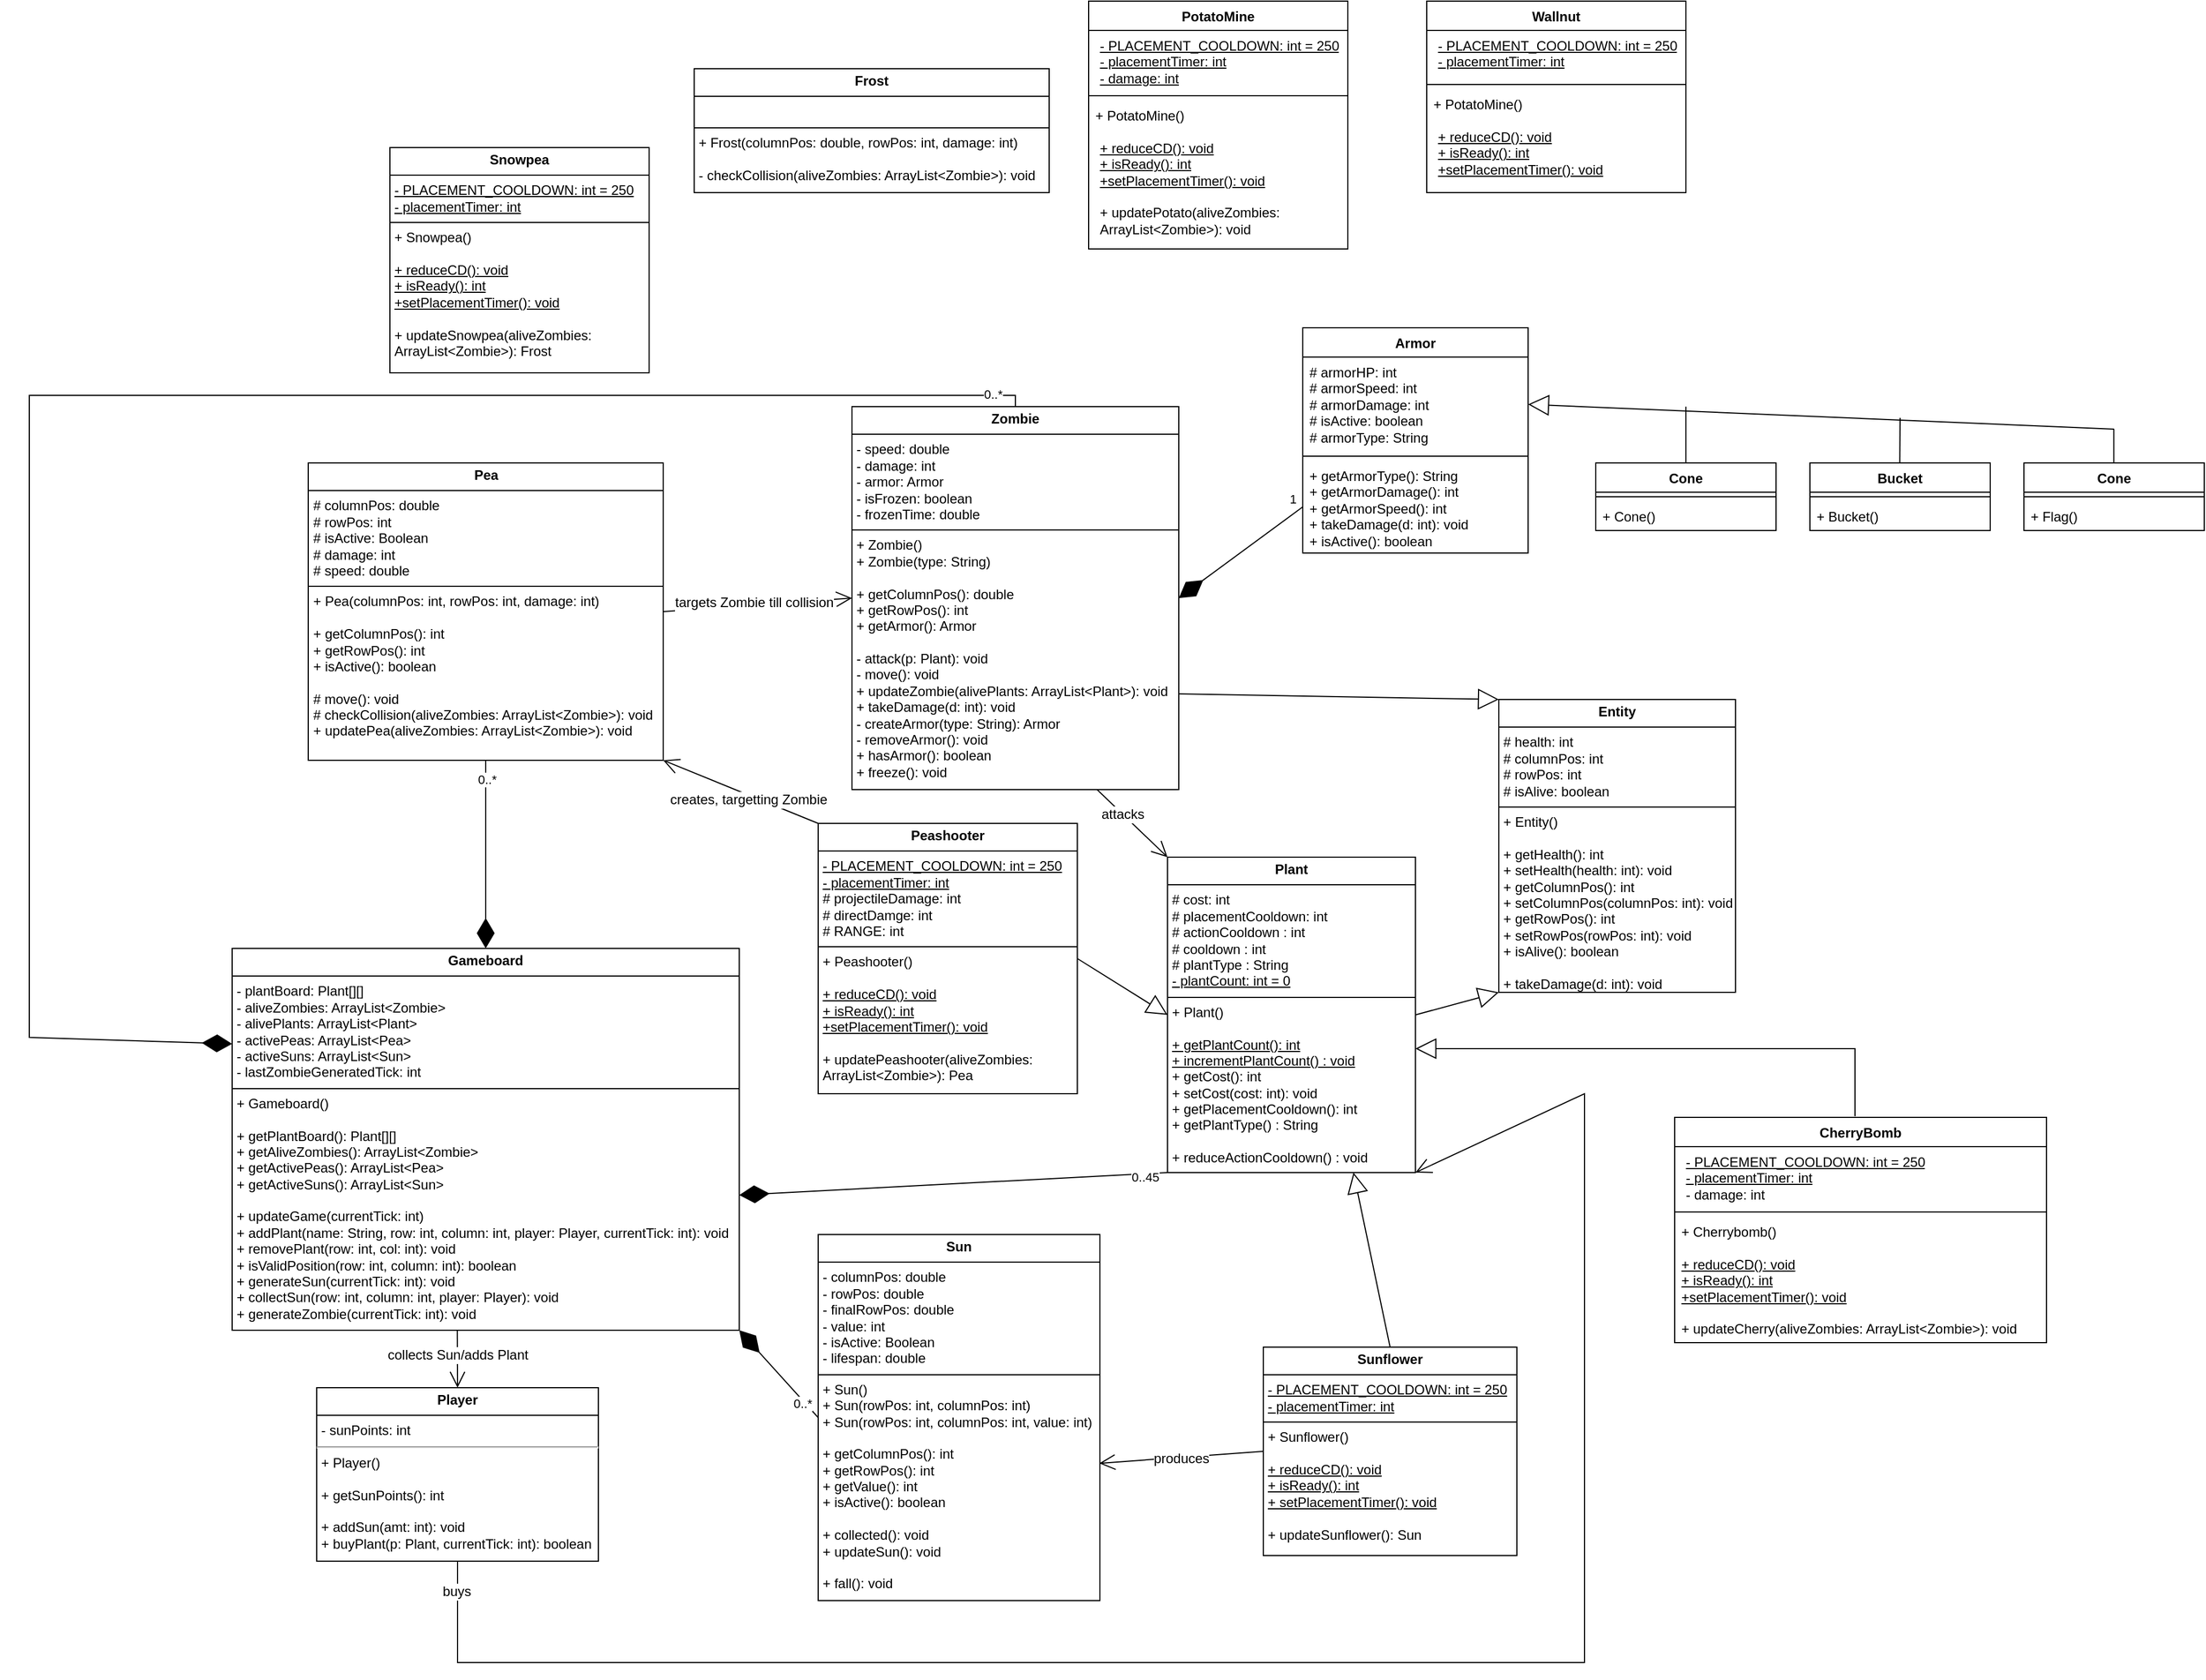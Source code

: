 <mxfile version="28.0.7">
  <diagram name="Page-1" id="GPC6U0_i0DCwLjvrMTU9">
    <mxGraphModel dx="570" dy="1483" grid="1" gridSize="10" guides="1" tooltips="1" connect="1" arrows="1" fold="1" page="1" pageScale="1" pageWidth="827" pageHeight="1169" math="0" shadow="0">
      <root>
        <mxCell id="0" />
        <mxCell id="1" parent="0" />
        <mxCell id="ltTBk6ZlmcBpMzxAJ-U_-1" value="&lt;p style=&quot;margin:0px;margin-top:4px;text-align:center;&quot;&gt;&lt;b&gt;Zombie&lt;/b&gt;&lt;/p&gt;&lt;hr size=&quot;1&quot; style=&quot;border-style:solid;&quot;&gt;&lt;p style=&quot;margin:0px;margin-left:4px;&quot;&gt;- speed: double&lt;span style=&quot;white-space: pre;&quot;&gt;&#x9;&lt;/span&gt;&lt;/p&gt;&lt;p style=&quot;margin:0px;margin-left:4px;&quot;&gt;- damage: int&lt;/p&gt;&lt;p style=&quot;margin:0px;margin-left:4px;&quot;&gt;- armor: Armor&lt;/p&gt;&lt;p style=&quot;margin:0px;margin-left:4px;&quot;&gt;- isFrozen: boolean&lt;/p&gt;&lt;p style=&quot;margin:0px;margin-left:4px;&quot;&gt;- frozenTime: double&lt;/p&gt;&lt;hr size=&quot;1&quot; style=&quot;border-style:solid;&quot;&gt;&lt;p style=&quot;margin:0px;margin-left:4px;&quot;&gt;+ Zombie()&lt;/p&gt;&lt;p style=&quot;margin:0px;margin-left:4px;&quot;&gt;+ Zombie(type: String)&lt;/p&gt;&lt;p style=&quot;margin: 0px 0px 0px 4px;&quot;&gt;&lt;br&gt;&lt;/p&gt;&lt;p style=&quot;margin: 0px 0px 0px 4px;&quot;&gt;+ getColumnPos(): double&lt;/p&gt;&lt;p style=&quot;margin: 0px 0px 0px 4px;&quot;&gt;+ getRowPos(): int&lt;/p&gt;&lt;p style=&quot;margin: 0px 0px 0px 4px;&quot;&gt;+ getArmor(): Armor&lt;/p&gt;&lt;p style=&quot;margin: 0px 0px 0px 4px;&quot;&gt;&lt;span style=&quot;background-color: transparent; color: light-dark(rgb(0, 0, 0), rgb(255, 255, 255));&quot;&gt;&lt;br&gt;&lt;/span&gt;&lt;/p&gt;&lt;p style=&quot;margin: 0px 0px 0px 4px;&quot;&gt;&lt;span style=&quot;background-color: transparent; color: light-dark(rgb(0, 0, 0), rgb(255, 255, 255));&quot;&gt;-&lt;/span&gt;&lt;span style=&quot;background-color: transparent; color: light-dark(rgb(0, 0, 0), rgb(255, 255, 255));&quot;&gt;&amp;nbsp;attack(p: Plant): void&lt;/span&gt;&lt;/p&gt;&lt;p style=&quot;margin: 0px 0px 0px 4px;&quot;&gt;- move(): void&lt;/p&gt;&lt;p style=&quot;margin: 0px 0px 0px 4px;&quot;&gt;+ updateZombie(alivePlants: ArrayList&amp;lt;Plant&amp;gt;): void&lt;/p&gt;&lt;p style=&quot;margin: 0px 0px 0px 4px;&quot;&gt;+ takeDamage(d: int): void&lt;/p&gt;&lt;p style=&quot;margin: 0px 0px 0px 4px;&quot;&gt;- createArmor(type: String): Armor&lt;/p&gt;&lt;p style=&quot;margin: 0px 0px 0px 4px;&quot;&gt;- removeArmor(): void&lt;/p&gt;&lt;p style=&quot;margin: 0px 0px 0px 4px;&quot;&gt;+ hasArmor(): boolean&lt;/p&gt;&lt;p style=&quot;margin: 0px 0px 0px 4px;&quot;&gt;+ freeze(): void&amp;nbsp;&lt;/p&gt;" style="verticalAlign=top;align=left;overflow=fill;html=1;whiteSpace=wrap;" parent="1" vertex="1">
          <mxGeometry x="870" y="-570" width="290" height="340" as="geometry" />
        </mxCell>
        <mxCell id="ltTBk6ZlmcBpMzxAJ-U_-2" value="&lt;p style=&quot;margin:0px;margin-top:4px;text-align:center;&quot;&gt;&lt;b&gt;Plant&lt;/b&gt;&lt;/p&gt;&lt;hr size=&quot;1&quot; style=&quot;border-style:solid;&quot;&gt;&lt;p style=&quot;margin:0px;margin-left:4px;&quot;&gt;# cost: int&lt;/p&gt;&lt;p style=&quot;margin:0px;margin-left:4px;&quot;&gt;# placementCooldown: int&lt;/p&gt;&lt;p style=&quot;margin:0px;margin-left:4px;&quot;&gt;# actionCooldown : int&lt;/p&gt;&lt;p style=&quot;margin:0px;margin-left:4px;&quot;&gt;# cooldown : int&lt;/p&gt;&lt;p style=&quot;margin:0px;margin-left:4px;&quot;&gt;# plantType : String&lt;/p&gt;&lt;p style=&quot;margin:0px;margin-left:4px;&quot;&gt;&lt;u&gt;- plantCount: int = 0&lt;/u&gt;&lt;/p&gt;&lt;hr size=&quot;1&quot; style=&quot;border-style:solid;&quot;&gt;&lt;p style=&quot;margin:0px;margin-left:4px;&quot;&gt;+ Plant()&lt;/p&gt;&lt;p style=&quot;margin:0px;margin-left:4px;&quot;&gt;&lt;br&gt;&lt;/p&gt;&lt;p style=&quot;margin:0px;margin-left:4px;&quot;&gt;&lt;u&gt;+ getPlantCount(): int&lt;/u&gt;&lt;/p&gt;&lt;p style=&quot;margin:0px;margin-left:4px;&quot;&gt;&lt;u&gt;+ incrementPlantCount() : void&lt;/u&gt;&lt;/p&gt;&lt;p style=&quot;margin:0px;margin-left:4px;&quot;&gt;+ getCost(): int&lt;/p&gt;&lt;p style=&quot;margin:0px;margin-left:4px;&quot;&gt;+ setCost(cost: int): void&lt;/p&gt;&lt;p style=&quot;margin: 0px 0px 0px 4px;&quot;&gt;+ getPlacementCooldown(): int&lt;/p&gt;&lt;p style=&quot;margin: 0px 0px 0px 4px;&quot;&gt;+ getPlantType() : String&lt;/p&gt;&lt;p style=&quot;margin: 0px 0px 0px 4px;&quot;&gt;&lt;span style=&quot;background-color: transparent; color: light-dark(rgb(0, 0, 0), rgb(255, 255, 255));&quot;&gt;&lt;br&gt;&lt;/span&gt;&lt;/p&gt;&lt;p style=&quot;margin: 0px 0px 0px 4px;&quot;&gt;&lt;span style=&quot;background-color: transparent; color: light-dark(rgb(0, 0, 0), rgb(255, 255, 255));&quot;&gt;+ reduceActionCooldown() : void&lt;/span&gt;&lt;/p&gt;&lt;p style=&quot;margin: 0px 0px 0px 4px;&quot;&gt;&lt;span style=&quot;background-color: transparent; color: light-dark(rgb(0, 0, 0), rgb(255, 255, 255));&quot;&gt;&lt;br&gt;&lt;/span&gt;&lt;/p&gt;&lt;p style=&quot;margin: 0px 0px 0px 4px;&quot;&gt;&lt;span style=&quot;background-color: transparent; color: light-dark(rgb(0, 0, 0), rgb(255, 255, 255));&quot;&gt;&lt;br&gt;&lt;/span&gt;&lt;/p&gt;&lt;p style=&quot;margin: 0px 0px 0px 4px;&quot;&gt;&lt;span style=&quot;background-color: transparent; color: light-dark(rgb(0, 0, 0), rgb(255, 255, 255));&quot;&gt;&lt;br&gt;&lt;/span&gt;&lt;/p&gt;" style="verticalAlign=top;align=left;overflow=fill;html=1;whiteSpace=wrap;" parent="1" vertex="1">
          <mxGeometry x="1150" y="-170" width="220" height="280" as="geometry" />
        </mxCell>
        <mxCell id="ltTBk6ZlmcBpMzxAJ-U_-3" value="&lt;p style=&quot;margin:0px;margin-top:4px;text-align:center;&quot;&gt;&lt;b&gt;Sunflower&lt;/b&gt;&lt;/p&gt;&lt;hr size=&quot;1&quot; style=&quot;border-style:solid;&quot;&gt;&lt;p style=&quot;margin:0px;margin-left:4px;&quot;&gt;&lt;u style=&quot;background-color: transparent; color: light-dark(rgb(0, 0, 0), rgb(255, 255, 255));&quot;&gt;- PLACEMENT_COOLDOWN: int = 250&lt;/u&gt;&lt;/p&gt;&lt;p style=&quot;margin: 0px 0px 0px 4px;&quot;&gt;&lt;u&gt;- placementTimer: int&lt;/u&gt;&lt;/p&gt;&lt;hr size=&quot;1&quot; style=&quot;border-style:solid;&quot;&gt;&lt;p style=&quot;margin:0px;margin-left:4px;&quot;&gt;+ Sunflower()&lt;/p&gt;&lt;p style=&quot;margin:0px;margin-left:4px;&quot;&gt;&lt;u style=&quot;background-color: transparent; color: light-dark(rgb(0, 0, 0), rgb(255, 255, 255));&quot;&gt;&lt;br&gt;&lt;/u&gt;&lt;/p&gt;&lt;p style=&quot;margin:0px;margin-left:4px;&quot;&gt;&lt;u style=&quot;background-color: transparent; color: light-dark(rgb(0, 0, 0), rgb(255, 255, 255));&quot;&gt;+ reduceCD(): void&lt;/u&gt;&lt;/p&gt;&lt;p style=&quot;margin:0px;margin-left:4px;&quot;&gt;&lt;u style=&quot;background-color: transparent; color: light-dark(rgb(0, 0, 0), rgb(255, 255, 255));&quot;&gt;+ isReady(): int&lt;/u&gt;&lt;/p&gt;&lt;p style=&quot;margin:0px;margin-left:4px;&quot;&gt;&lt;u style=&quot;background-color: transparent; color: light-dark(rgb(0, 0, 0), rgb(255, 255, 255));&quot;&gt;+ setPlacementTimer(): void&lt;/u&gt;&lt;/p&gt;&lt;p style=&quot;margin:0px;margin-left:4px;&quot;&gt;&lt;br&gt;&lt;/p&gt;&lt;p style=&quot;margin:0px;margin-left:4px;&quot;&gt;+ updateSunflower(): Sun&lt;/p&gt;&lt;p style=&quot;margin:0px;margin-left:4px;&quot;&gt;&lt;br&gt;&lt;/p&gt;&lt;p style=&quot;margin:0px;margin-left:4px;&quot;&gt;&lt;br&gt;&lt;/p&gt;" style="verticalAlign=top;align=left;overflow=fill;html=1;whiteSpace=wrap;" parent="1" vertex="1">
          <mxGeometry x="1235" y="265" width="225" height="185" as="geometry" />
        </mxCell>
        <mxCell id="ltTBk6ZlmcBpMzxAJ-U_-4" value="&lt;p style=&quot;margin:0px;margin-top:4px;text-align:center;&quot;&gt;&lt;b&gt;Entity&lt;/b&gt;&lt;/p&gt;&lt;hr size=&quot;1&quot; style=&quot;border-style:solid;&quot;&gt;&lt;p style=&quot;margin:0px;margin-left:4px;&quot;&gt;# health: int&lt;/p&gt;&lt;p style=&quot;margin:0px;margin-left:4px;&quot;&gt;# columnPos: int&lt;/p&gt;&lt;p style=&quot;margin:0px;margin-left:4px;&quot;&gt;# rowPos: int&lt;/p&gt;&lt;p style=&quot;margin:0px;margin-left:4px;&quot;&gt;# isAlive: boolean&lt;/p&gt;&lt;hr size=&quot;1&quot; style=&quot;border-style:solid;&quot;&gt;&lt;p style=&quot;margin:0px;margin-left:4px;&quot;&gt;+ Entity()&lt;/p&gt;&lt;p style=&quot;margin:0px;margin-left:4px;&quot;&gt;&lt;br&gt;&lt;/p&gt;&lt;p style=&quot;margin: 0px 0px 0px 4px;&quot;&gt;+ getHealth(): int&lt;/p&gt;&lt;p style=&quot;margin: 0px 0px 0px 4px;&quot;&gt;+ setHealth(health: int): void&lt;/p&gt;&lt;p style=&quot;margin: 0px 0px 0px 4px;&quot;&gt;+ getColumnPos(): int&lt;/p&gt;&lt;p style=&quot;margin: 0px 0px 0px 4px;&quot;&gt;+ setColumnPos(columnPos: int): void&lt;/p&gt;&lt;p style=&quot;margin: 0px 0px 0px 4px;&quot;&gt;+ getRowPos(): int&lt;/p&gt;&lt;p style=&quot;margin: 0px 0px 0px 4px;&quot;&gt;+ setRowPos(rowPos: int): void&lt;/p&gt;&lt;p style=&quot;margin: 0px 0px 0px 4px;&quot;&gt;+ isAlive(): boolean&lt;/p&gt;&lt;p style=&quot;margin: 0px 0px 0px 4px;&quot;&gt;&lt;br&gt;&lt;/p&gt;&lt;p style=&quot;margin:0px;margin-left:4px;&quot;&gt;+ takeDamage(d: int): void&lt;/p&gt;&lt;p style=&quot;margin:0px;margin-left:4px;&quot;&gt;&lt;br&gt;&lt;/p&gt;&lt;p style=&quot;margin:0px;margin-left:4px;&quot;&gt;&lt;br&gt;&lt;/p&gt;" style="verticalAlign=top;align=left;overflow=fill;html=1;whiteSpace=wrap;" parent="1" vertex="1">
          <mxGeometry x="1444" y="-310" width="210" height="260" as="geometry" />
        </mxCell>
        <mxCell id="ltTBk6ZlmcBpMzxAJ-U_-5" value="&lt;p style=&quot;margin:0px;margin-top:4px;text-align:center;&quot;&gt;&lt;b&gt;Peashooter&lt;/b&gt;&lt;/p&gt;&lt;hr size=&quot;1&quot; style=&quot;border-style:solid;&quot;&gt;&lt;p style=&quot;margin: 0px 0px 0px 4px;&quot;&gt;&lt;u&gt;- PLACEMENT_COOLDOWN: int = 250&lt;/u&gt;&lt;/p&gt;&lt;p style=&quot;margin: 0px 0px 0px 4px;&quot;&gt;&lt;u&gt;- placementTimer: int&lt;/u&gt;&lt;/p&gt;&lt;p style=&quot;margin:0px;margin-left:4px;&quot;&gt;&lt;span style=&quot;background-color: transparent; color: light-dark(rgb(0, 0, 0), rgb(255, 255, 255));&quot;&gt;# projectileDamage: int&lt;/span&gt;&lt;/p&gt;&lt;p style=&quot;margin:0px;margin-left:4px;&quot;&gt;# directDamge: int&lt;/p&gt;&lt;p style=&quot;margin:0px;margin-left:4px;&quot;&gt;# RANGE: int&lt;/p&gt;&lt;hr size=&quot;1&quot; style=&quot;border-style:solid;&quot;&gt;&lt;p style=&quot;margin:0px;margin-left:4px;&quot;&gt;+ Peashooter()&lt;/p&gt;&lt;p style=&quot;margin:0px;margin-left:4px;&quot;&gt;&lt;br&gt;&lt;/p&gt;&lt;p style=&quot;margin: 0px 0px 0px 4px;&quot;&gt;&lt;u style=&quot;background-color: transparent; color: light-dark(rgb(0, 0, 0), rgb(255, 255, 255));&quot;&gt;+ reduceCD(): void&lt;/u&gt;&lt;/p&gt;&lt;p style=&quot;margin: 0px 0px 0px 4px;&quot;&gt;&lt;u style=&quot;background-color: transparent; color: light-dark(rgb(0, 0, 0), rgb(255, 255, 255));&quot;&gt;+ isReady(): int&lt;/u&gt;&lt;/p&gt;&lt;p style=&quot;margin: 0px 0px 0px 4px;&quot;&gt;&lt;u style=&quot;background-color: transparent; color: light-dark(rgb(0, 0, 0), rgb(255, 255, 255));&quot;&gt;+setPlacementTimer(): void&lt;/u&gt;&lt;/p&gt;&lt;p style=&quot;margin: 0px 0px 0px 4px;&quot;&gt;&lt;span style=&quot;background-color: transparent; color: light-dark(rgb(0, 0, 0), rgb(255, 255, 255));&quot;&gt;&lt;br&gt;&lt;/span&gt;&lt;/p&gt;&lt;p style=&quot;margin: 0px 0px 0px 4px;&quot;&gt;+ updatePeashooter(aliveZombies: ArrayList&amp;lt;Zombie&amp;gt;): Pea&lt;/p&gt;" style="verticalAlign=top;align=left;overflow=fill;html=1;whiteSpace=wrap;" parent="1" vertex="1">
          <mxGeometry x="840" y="-200" width="230" height="240" as="geometry" />
        </mxCell>
        <mxCell id="ltTBk6ZlmcBpMzxAJ-U_-6" value="&lt;p style=&quot;margin:0px;margin-top:4px;text-align:center;&quot;&gt;&lt;b&gt;Player&lt;/b&gt;&lt;/p&gt;&lt;hr size=&quot;1&quot; style=&quot;border-style:solid;&quot;&gt;&lt;p style=&quot;margin:0px;margin-left:4px;&quot;&gt;&lt;span style=&quot;background-color: transparent; color: light-dark(rgb(0, 0, 0), rgb(255, 255, 255));&quot;&gt;- sunPoints: int&lt;/span&gt;&lt;/p&gt;&lt;hr&gt;&lt;p style=&quot;margin:0px;margin-left:4px;&quot;&gt;+ Player()&lt;/p&gt;&lt;p style=&quot;margin:0px;margin-left:4px;&quot;&gt;&lt;br&gt;&lt;/p&gt;&lt;p style=&quot;margin:0px;margin-left:4px;&quot;&gt;+ getSunPoints(): int&lt;/p&gt;&lt;p style=&quot;margin:0px;margin-left:4px;&quot;&gt;&lt;br&gt;&lt;/p&gt;&lt;p style=&quot;margin:0px;margin-left:4px;&quot;&gt;+ addSun(amt: int): void&lt;/p&gt;&lt;p style=&quot;margin:0px;margin-left:4px;&quot;&gt;+ buyPlant(p: Plant, currentTick: int): boolean&lt;/p&gt;&lt;p style=&quot;margin:0px;margin-left:4px;&quot;&gt;&lt;br&gt;&lt;/p&gt;" style="verticalAlign=top;align=left;overflow=fill;html=1;whiteSpace=wrap;" parent="1" vertex="1">
          <mxGeometry x="395" y="301" width="250" height="154" as="geometry" />
        </mxCell>
        <mxCell id="ltTBk6ZlmcBpMzxAJ-U_-7" value="&lt;p style=&quot;margin:0px;margin-top:4px;text-align:center;&quot;&gt;&lt;b&gt;Gameboard&lt;/b&gt;&lt;/p&gt;&lt;hr size=&quot;1&quot; style=&quot;border-style:solid;&quot;&gt;&lt;p style=&quot;margin:0px;margin-left:4px;&quot;&gt;&lt;span style=&quot;background-color: transparent; color: light-dark(rgb(0, 0, 0), rgb(255, 255, 255));&quot;&gt;- plantBoard: Plant[][]&lt;/span&gt;&lt;/p&gt;&lt;p style=&quot;margin:0px;margin-left:4px;&quot;&gt;- aliveZombies: ArrayList&amp;lt;Zombie&amp;gt;&lt;/p&gt;&lt;p style=&quot;margin:0px;margin-left:4px;&quot;&gt;- alivePlants: ArrayList&amp;lt;Plant&amp;gt;&lt;/p&gt;&lt;p style=&quot;margin:0px;margin-left:4px;&quot;&gt;- activePeas: ArrayList&amp;lt;Pea&amp;gt;&lt;/p&gt;&lt;p style=&quot;margin:0px;margin-left:4px;&quot;&gt;- activeSuns: ArrayList&amp;lt;Sun&amp;gt;&lt;/p&gt;&lt;p style=&quot;margin:0px;margin-left:4px;&quot;&gt;- lastZombieGeneratedTick: int&lt;/p&gt;&lt;hr size=&quot;1&quot; style=&quot;border-style:solid;&quot;&gt;&lt;p style=&quot;margin:0px;margin-left:4px;&quot;&gt;+ Gameboard()&lt;/p&gt;&lt;p style=&quot;margin:0px;margin-left:4px;&quot;&gt;&lt;br&gt;&lt;/p&gt;&lt;p style=&quot;margin:0px;margin-left:4px;&quot;&gt;+ getPlantBoard(): Plant[][]&lt;/p&gt;&lt;p style=&quot;margin:0px;margin-left:4px;&quot;&gt;+ getAliveZombies(): ArrayList&amp;lt;Zombie&amp;gt;&lt;/p&gt;&lt;p style=&quot;margin:0px;margin-left:4px;&quot;&gt;+ getActivePeas(): ArrayList&amp;lt;Pea&amp;gt;&lt;/p&gt;&lt;p style=&quot;margin:0px;margin-left:4px;&quot;&gt;+ getActiveSuns(): ArrayList&amp;lt;Sun&amp;gt;&lt;/p&gt;&lt;p style=&quot;margin:0px;margin-left:4px;&quot;&gt;&lt;br&gt;&lt;/p&gt;&lt;p style=&quot;margin:0px;margin-left:4px;&quot;&gt;&lt;span style=&quot;white-space-collapse: preserve;&quot;&gt;+ updateGame(currentTick: int)&lt;/span&gt;&lt;/p&gt;&lt;p style=&quot;margin:0px;margin-left:4px;&quot;&gt;&lt;span style=&quot;white-space-collapse: preserve;&quot;&gt;+ addPlant(name: String, row: int, column: int, player: Player, currentTick: int): void&lt;/span&gt;&lt;span style=&quot;white-space-collapse: preserve;&quot;&gt;&lt;/span&gt;&lt;/p&gt;&lt;p style=&quot;margin:0px;margin-left:4px;&quot;&gt;&lt;span style=&quot;white-space-collapse: preserve;&quot;&gt;+ removePlant(row: int, col: int): void&lt;/span&gt;&lt;/p&gt;&lt;p style=&quot;margin:0px;margin-left:4px;&quot;&gt;&lt;span style=&quot;white-space-collapse: preserve;&quot;&gt;+ isValidPosition(row: int, column: int): boolean&lt;/span&gt;&lt;/p&gt;&lt;p style=&quot;margin:0px;margin-left:4px;&quot;&gt;+ generateSun(currentTick: int): void&lt;/p&gt;&lt;p style=&quot;margin:0px;margin-left:4px;&quot;&gt;+ collectSun(row: int, column: int, player: Player): void&lt;/p&gt;&lt;p style=&quot;margin:0px;margin-left:4px;&quot;&gt;+ generateZombie(currentTick: int): void&lt;/p&gt;" style="verticalAlign=top;align=left;overflow=fill;html=1;whiteSpace=wrap;" parent="1" vertex="1">
          <mxGeometry x="320" y="-89" width="450" height="339" as="geometry" />
        </mxCell>
        <mxCell id="ltTBk6ZlmcBpMzxAJ-U_-8" value="&lt;p style=&quot;margin:0px;margin-top:4px;text-align:center;&quot;&gt;&lt;b&gt;Sun&lt;/b&gt;&lt;/p&gt;&lt;hr size=&quot;1&quot; style=&quot;border-style:solid;&quot;&gt;&lt;p style=&quot;margin:0px;margin-left:4px;&quot;&gt;- columnPos: double&lt;/p&gt;&lt;p style=&quot;margin:0px;margin-left:4px;&quot;&gt;- rowPos: double&lt;/p&gt;&lt;p style=&quot;margin:0px;margin-left:4px;&quot;&gt;- finalRowPos: double&lt;/p&gt;&lt;p style=&quot;margin:0px;margin-left:4px;&quot;&gt;- value: int&lt;/p&gt;&lt;p style=&quot;margin:0px;margin-left:4px;&quot;&gt;- isActive: Boolean&lt;/p&gt;&lt;p style=&quot;margin:0px;margin-left:4px;&quot;&gt;- lifespan: double&lt;/p&gt;&lt;hr size=&quot;1&quot; style=&quot;border-style:solid;&quot;&gt;&lt;p style=&quot;margin:0px;margin-left:4px;&quot;&gt;+ Sun()&lt;/p&gt;&lt;p style=&quot;margin:0px;margin-left:4px;&quot;&gt;+ Sun(rowPos: int, columnPos: int)&lt;/p&gt;&lt;p style=&quot;margin:0px;margin-left:4px;&quot;&gt;+ Sun(&lt;span style=&quot;background-color: transparent; color: light-dark(rgb(0, 0, 0), rgb(255, 255, 255));&quot;&gt;rowPos: int, columnPos: int, value: int)&lt;/span&gt;&lt;/p&gt;&lt;p style=&quot;margin:0px;margin-left:4px;&quot;&gt;&lt;br&gt;&lt;/p&gt;&lt;p style=&quot;margin:0px;margin-left:4px;&quot;&gt;+ getColumnPos(): int&lt;/p&gt;&lt;p style=&quot;margin:0px;margin-left:4px;&quot;&gt;+ getRowPos(): int&lt;/p&gt;&lt;p style=&quot;margin:0px;margin-left:4px;&quot;&gt;+ getValue(): int&lt;/p&gt;&lt;p style=&quot;margin:0px;margin-left:4px;&quot;&gt;+ isActive(): boolean&lt;/p&gt;&lt;p style=&quot;margin:0px;margin-left:4px;&quot;&gt;&lt;br&gt;&lt;/p&gt;&lt;p style=&quot;margin:0px;margin-left:4px;&quot;&gt;+ collected(): void&lt;/p&gt;&lt;p style=&quot;margin:0px;margin-left:4px;&quot;&gt;+ updateSun(): void&lt;/p&gt;&lt;p style=&quot;margin:0px;margin-left:4px;&quot;&gt;&lt;br&gt;&lt;/p&gt;&lt;p style=&quot;margin:0px;margin-left:4px;&quot;&gt;+ fall(): void&lt;/p&gt;" style="verticalAlign=top;align=left;overflow=fill;html=1;whiteSpace=wrap;" parent="1" vertex="1">
          <mxGeometry x="840" y="165" width="250" height="325" as="geometry" />
        </mxCell>
        <mxCell id="ltTBk6ZlmcBpMzxAJ-U_-9" value="&lt;p style=&quot;margin:0px;margin-top:4px;text-align:center;&quot;&gt;&lt;b&gt;Pea&lt;/b&gt;&lt;/p&gt;&lt;hr size=&quot;1&quot; style=&quot;border-style:solid;&quot;&gt;&lt;p style=&quot;margin:0px;margin-left:4px;&quot;&gt;# columnPos: double&lt;/p&gt;&lt;p style=&quot;margin:0px;margin-left:4px;&quot;&gt;# rowPos: int&lt;/p&gt;&lt;p style=&quot;margin:0px;margin-left:4px;&quot;&gt;# isActive: Boolean&lt;/p&gt;&lt;p style=&quot;margin:0px;margin-left:4px;&quot;&gt;# damage: int&lt;/p&gt;&lt;p style=&quot;margin:0px;margin-left:4px;&quot;&gt;# speed: double&lt;/p&gt;&lt;hr size=&quot;1&quot; style=&quot;border-style:solid;&quot;&gt;&lt;p style=&quot;margin:0px;margin-left:4px;&quot;&gt;+ Pea(columnPos: int, rowPos: int, damage: int)&lt;/p&gt;&lt;p style=&quot;margin:0px;margin-left:4px;&quot;&gt;&lt;br&gt;&lt;/p&gt;&lt;p style=&quot;margin:0px;margin-left:4px;&quot;&gt;+ getColumnPos(): int&lt;/p&gt;&lt;p style=&quot;margin:0px;margin-left:4px;&quot;&gt;+ getRowPos(): int&lt;/p&gt;&lt;p style=&quot;margin:0px;margin-left:4px;&quot;&gt;+ isActive(): boolean&lt;/p&gt;&lt;p style=&quot;margin:0px;margin-left:4px;&quot;&gt;&lt;br&gt;&lt;/p&gt;&lt;p style=&quot;margin: 0px 0px 0px 4px;&quot;&gt;# move(): void&lt;/p&gt;&lt;p style=&quot;margin: 0px 0px 0px 4px;&quot;&gt;# checkCollision(&lt;span style=&quot;background-color: transparent; color: light-dark(rgb(0, 0, 0), rgb(255, 255, 255));&quot;&gt;aliveZombies: ArrayList&amp;lt;Zombie&amp;gt;&lt;/span&gt;&lt;span style=&quot;background-color: transparent; color: light-dark(rgb(0, 0, 0), rgb(255, 255, 255));&quot;&gt;): void&lt;/span&gt;&lt;/p&gt;&lt;p style=&quot;margin:0px;margin-left:4px;&quot;&gt;+ updatePea(aliveZombies: ArrayList&amp;lt;Zombie&amp;gt;): void&lt;/p&gt;" style="verticalAlign=top;align=left;overflow=fill;html=1;whiteSpace=wrap;" parent="1" vertex="1">
          <mxGeometry x="387.5" y="-520" width="315" height="264" as="geometry" />
        </mxCell>
        <mxCell id="ltTBk6ZlmcBpMzxAJ-U_-11" value="" style="endArrow=block;endSize=16;endFill=0;html=1;rounded=0;exitX=1;exitY=0.5;exitDx=0;exitDy=0;entryX=0;entryY=1;entryDx=0;entryDy=0;" parent="1" source="ltTBk6ZlmcBpMzxAJ-U_-2" target="ltTBk6ZlmcBpMzxAJ-U_-4" edge="1">
          <mxGeometry width="160" relative="1" as="geometry">
            <mxPoint x="1370.0" y="16" as="sourcePoint" />
            <mxPoint x="1450.0" y="-63" as="targetPoint" />
          </mxGeometry>
        </mxCell>
        <mxCell id="ltTBk6ZlmcBpMzxAJ-U_-12" value="" style="endArrow=block;endSize=16;endFill=0;html=1;rounded=0;exitX=1;exitY=0.75;exitDx=0;exitDy=0;entryX=0;entryY=0;entryDx=0;entryDy=0;" parent="1" source="ltTBk6ZlmcBpMzxAJ-U_-1" target="ltTBk6ZlmcBpMzxAJ-U_-4" edge="1">
          <mxGeometry width="160" relative="1" as="geometry">
            <mxPoint x="1190" y="-420" as="sourcePoint" />
            <mxPoint x="1270" y="-630" as="targetPoint" />
          </mxGeometry>
        </mxCell>
        <mxCell id="ltTBk6ZlmcBpMzxAJ-U_-13" value="" style="endArrow=block;endSize=16;endFill=0;html=1;rounded=0;exitX=0.5;exitY=0;exitDx=0;exitDy=0;entryX=0.75;entryY=1;entryDx=0;entryDy=0;" parent="1" source="ltTBk6ZlmcBpMzxAJ-U_-3" target="ltTBk6ZlmcBpMzxAJ-U_-2" edge="1">
          <mxGeometry width="160" relative="1" as="geometry">
            <mxPoint x="1140" y="212.5" as="sourcePoint" />
            <mxPoint x="1270" y="130" as="targetPoint" />
          </mxGeometry>
        </mxCell>
        <mxCell id="ltTBk6ZlmcBpMzxAJ-U_-14" value="" style="endArrow=block;endSize=16;endFill=0;html=1;rounded=0;exitX=1;exitY=0.5;exitDx=0;exitDy=0;entryX=0;entryY=0.5;entryDx=0;entryDy=0;" parent="1" source="ltTBk6ZlmcBpMzxAJ-U_-5" target="ltTBk6ZlmcBpMzxAJ-U_-2" edge="1">
          <mxGeometry x="0.234" y="-8" width="160" relative="1" as="geometry">
            <mxPoint x="1060.0" y="-13" as="sourcePoint" />
            <mxPoint x="1150.0" y="16" as="targetPoint" />
            <mxPoint x="-1" as="offset" />
          </mxGeometry>
        </mxCell>
        <mxCell id="ltTBk6ZlmcBpMzxAJ-U_-15" value="" style="endArrow=diamondThin;endFill=1;endSize=24;html=1;rounded=0;exitX=0.5;exitY=0;exitDx=0;exitDy=0;entryX=0;entryY=0.25;entryDx=0;entryDy=0;" parent="1" source="ltTBk6ZlmcBpMzxAJ-U_-1" target="ltTBk6ZlmcBpMzxAJ-U_-7" edge="1">
          <mxGeometry width="160" relative="1" as="geometry">
            <mxPoint x="1480" y="-417.5" as="sourcePoint" />
            <mxPoint x="1010" y="-420" as="targetPoint" />
            <Array as="points">
              <mxPoint x="1015" y="-580" />
              <mxPoint x="140" y="-580" />
              <mxPoint x="140" y="-10" />
            </Array>
          </mxGeometry>
        </mxCell>
        <mxCell id="ltTBk6ZlmcBpMzxAJ-U_-16" value="0..*" style="edgeLabel;html=1;align=center;verticalAlign=middle;resizable=0;points=[];" parent="ltTBk6ZlmcBpMzxAJ-U_-15" vertex="1" connectable="0">
          <mxGeometry x="-0.963" y="-1" relative="1" as="geometry">
            <mxPoint as="offset" />
          </mxGeometry>
        </mxCell>
        <mxCell id="ltTBk6ZlmcBpMzxAJ-U_-21" value="" style="endArrow=diamondThin;endFill=1;endSize=24;html=1;rounded=0;exitX=0;exitY=0.5;exitDx=0;exitDy=0;entryX=1;entryY=1;entryDx=0;entryDy=0;" parent="1" source="ltTBk6ZlmcBpMzxAJ-U_-8" target="ltTBk6ZlmcBpMzxAJ-U_-7" edge="1">
          <mxGeometry width="160" relative="1" as="geometry">
            <mxPoint x="910" y="265" as="sourcePoint" />
            <mxPoint x="1070" y="265" as="targetPoint" />
          </mxGeometry>
        </mxCell>
        <mxCell id="ltTBk6ZlmcBpMzxAJ-U_-22" value="0..*" style="edgeLabel;html=1;align=center;verticalAlign=middle;resizable=0;points=[];" parent="ltTBk6ZlmcBpMzxAJ-U_-21" vertex="1" connectable="0">
          <mxGeometry x="-0.643" y="2" relative="1" as="geometry">
            <mxPoint as="offset" />
          </mxGeometry>
        </mxCell>
        <mxCell id="ltTBk6ZlmcBpMzxAJ-U_-23" value="" style="endArrow=diamondThin;endFill=1;endSize=24;html=1;rounded=0;exitX=0.5;exitY=1;exitDx=0;exitDy=0;entryX=0.5;entryY=0;entryDx=0;entryDy=0;" parent="1" source="ltTBk6ZlmcBpMzxAJ-U_-9" target="ltTBk6ZlmcBpMzxAJ-U_-7" edge="1">
          <mxGeometry width="160" relative="1" as="geometry">
            <mxPoint x="490" y="-220" as="sourcePoint" />
            <mxPoint x="545" y="-89" as="targetPoint" />
          </mxGeometry>
        </mxCell>
        <mxCell id="ltTBk6ZlmcBpMzxAJ-U_-24" value="0..*" style="edgeLabel;html=1;align=center;verticalAlign=middle;resizable=0;points=[];" parent="ltTBk6ZlmcBpMzxAJ-U_-23" vertex="1" connectable="0">
          <mxGeometry x="-0.8" y="1" relative="1" as="geometry">
            <mxPoint as="offset" />
          </mxGeometry>
        </mxCell>
        <mxCell id="ltTBk6ZlmcBpMzxAJ-U_-25" value="" style="endArrow=open;endFill=1;endSize=12;html=1;rounded=0;fontSize=12;curved=1;exitX=0;exitY=0;exitDx=0;exitDy=0;entryX=1;entryY=1;entryDx=0;entryDy=0;" parent="1" source="ltTBk6ZlmcBpMzxAJ-U_-5" target="ltTBk6ZlmcBpMzxAJ-U_-9" edge="1">
          <mxGeometry width="160" relative="1" as="geometry">
            <mxPoint x="820" y="-230" as="sourcePoint" />
            <mxPoint x="975" y="-310" as="targetPoint" />
          </mxGeometry>
        </mxCell>
        <mxCell id="ltTBk6ZlmcBpMzxAJ-U_-26" value="creates, targetting Zombie" style="edgeLabel;html=1;align=center;verticalAlign=middle;resizable=0;points=[];fontSize=12;" parent="ltTBk6ZlmcBpMzxAJ-U_-25" vertex="1" connectable="0">
          <mxGeometry x="0.064" y="4" relative="1" as="geometry">
            <mxPoint x="12" y="5" as="offset" />
          </mxGeometry>
        </mxCell>
        <mxCell id="ltTBk6ZlmcBpMzxAJ-U_-27" value="" style="endArrow=open;endFill=1;endSize=12;html=1;rounded=0;fontSize=12;curved=1;entryX=0;entryY=0.5;entryDx=0;entryDy=0;exitX=1;exitY=0.5;exitDx=0;exitDy=0;" parent="1" source="ltTBk6ZlmcBpMzxAJ-U_-9" target="ltTBk6ZlmcBpMzxAJ-U_-1" edge="1">
          <mxGeometry width="160" relative="1" as="geometry">
            <mxPoint x="740" y="-500" as="sourcePoint" />
            <mxPoint x="962.5" y="-470" as="targetPoint" />
          </mxGeometry>
        </mxCell>
        <mxCell id="ltTBk6ZlmcBpMzxAJ-U_-28" value="targets Zombie till collision" style="edgeLabel;html=1;align=center;verticalAlign=middle;resizable=0;points=[];fontSize=12;" parent="ltTBk6ZlmcBpMzxAJ-U_-27" vertex="1" connectable="0">
          <mxGeometry x="0.064" y="4" relative="1" as="geometry">
            <mxPoint x="-9" y="2" as="offset" />
          </mxGeometry>
        </mxCell>
        <mxCell id="ltTBk6ZlmcBpMzxAJ-U_-29" value="" style="endArrow=open;endFill=1;endSize=12;html=1;rounded=0;fontSize=12;curved=1;exitX=0;exitY=0.5;exitDx=0;exitDy=0;entryX=0.998;entryY=0.625;entryDx=0;entryDy=0;entryPerimeter=0;" parent="1" source="ltTBk6ZlmcBpMzxAJ-U_-3" target="ltTBk6ZlmcBpMzxAJ-U_-8" edge="1">
          <mxGeometry width="160" relative="1" as="geometry">
            <mxPoint x="900" y="285" as="sourcePoint" />
            <mxPoint x="1060" y="325" as="targetPoint" />
          </mxGeometry>
        </mxCell>
        <mxCell id="ltTBk6ZlmcBpMzxAJ-U_-30" value="produces" style="edgeLabel;html=1;align=center;verticalAlign=middle;resizable=0;points=[];fontSize=12;" parent="ltTBk6ZlmcBpMzxAJ-U_-29" vertex="1" connectable="0">
          <mxGeometry x="0.007" y="1" relative="1" as="geometry">
            <mxPoint as="offset" />
          </mxGeometry>
        </mxCell>
        <mxCell id="ltTBk6ZlmcBpMzxAJ-U_-31" value="" style="endArrow=diamondThin;endFill=1;endSize=24;html=1;rounded=0;exitX=0;exitY=1;exitDx=0;exitDy=0;entryX=1;entryY=0.5;entryDx=0;entryDy=0;" parent="1" source="ltTBk6ZlmcBpMzxAJ-U_-2" edge="1">
          <mxGeometry width="160" relative="1" as="geometry">
            <mxPoint x="1150.0" y="133.5" as="sourcePoint" />
            <mxPoint x="770" y="130" as="targetPoint" />
          </mxGeometry>
        </mxCell>
        <mxCell id="ltTBk6ZlmcBpMzxAJ-U_-32" value="0..45" style="edgeLabel;html=1;align=center;verticalAlign=middle;resizable=0;points=[];" parent="ltTBk6ZlmcBpMzxAJ-U_-31" vertex="1" connectable="0">
          <mxGeometry x="-0.643" y="2" relative="1" as="geometry">
            <mxPoint x="48" y="-2" as="offset" />
          </mxGeometry>
        </mxCell>
        <mxCell id="ltTBk6ZlmcBpMzxAJ-U_-33" value="" style="endArrow=open;endFill=1;endSize=12;html=1;rounded=0;fontSize=12;curved=1;exitX=0.444;exitY=1;exitDx=0;exitDy=0;entryX=0.5;entryY=0;entryDx=0;entryDy=0;exitPerimeter=0;" parent="1" source="ltTBk6ZlmcBpMzxAJ-U_-7" target="ltTBk6ZlmcBpMzxAJ-U_-6" edge="1">
          <mxGeometry width="160" relative="1" as="geometry">
            <mxPoint x="627" y="265" as="sourcePoint" />
            <mxPoint x="500" y="141" as="targetPoint" />
          </mxGeometry>
        </mxCell>
        <mxCell id="ltTBk6ZlmcBpMzxAJ-U_-34" value="collects Sun/adds Plant" style="edgeLabel;html=1;align=center;verticalAlign=middle;resizable=0;points=[];fontSize=12;" parent="ltTBk6ZlmcBpMzxAJ-U_-33" vertex="1" connectable="0">
          <mxGeometry x="0.064" y="4" relative="1" as="geometry">
            <mxPoint x="-4" y="-5" as="offset" />
          </mxGeometry>
        </mxCell>
        <mxCell id="ltTBk6ZlmcBpMzxAJ-U_-35" value="" style="endArrow=open;endFill=1;endSize=12;html=1;rounded=0;fontSize=12;curved=0;exitX=0.5;exitY=1;exitDx=0;exitDy=0;entryX=1;entryY=1;entryDx=0;entryDy=0;" parent="1" source="ltTBk6ZlmcBpMzxAJ-U_-6" target="ltTBk6ZlmcBpMzxAJ-U_-2" edge="1">
          <mxGeometry width="160" relative="1" as="geometry">
            <mxPoint x="755" y="570" as="sourcePoint" />
            <mxPoint x="1370.0" y="95.128" as="targetPoint" />
            <Array as="points">
              <mxPoint x="520" y="545" />
              <mxPoint x="1520" y="545" />
              <mxPoint x="1520" y="40" />
            </Array>
          </mxGeometry>
        </mxCell>
        <mxCell id="ltTBk6ZlmcBpMzxAJ-U_-36" value="buys" style="edgeLabel;html=1;align=center;verticalAlign=middle;resizable=0;points=[];fontSize=12;" parent="ltTBk6ZlmcBpMzxAJ-U_-35" vertex="1" connectable="0">
          <mxGeometry x="-0.97" y="-1" relative="1" as="geometry">
            <mxPoint as="offset" />
          </mxGeometry>
        </mxCell>
        <mxCell id="ltTBk6ZlmcBpMzxAJ-U_-37" value="" style="endArrow=open;endFill=1;endSize=12;html=1;rounded=0;fontSize=12;curved=1;exitX=0.75;exitY=1;exitDx=0;exitDy=0;entryX=0;entryY=0;entryDx=0;entryDy=0;" parent="1" source="ltTBk6ZlmcBpMzxAJ-U_-1" target="ltTBk6ZlmcBpMzxAJ-U_-2" edge="1">
          <mxGeometry width="160" relative="1" as="geometry">
            <mxPoint x="1060" y="-360" as="sourcePoint" />
            <mxPoint x="1260" y="-240" as="targetPoint" />
          </mxGeometry>
        </mxCell>
        <mxCell id="ltTBk6ZlmcBpMzxAJ-U_-38" value="attacks" style="edgeLabel;html=1;align=center;verticalAlign=middle;resizable=0;points=[];fontSize=12;" parent="ltTBk6ZlmcBpMzxAJ-U_-37" vertex="1" connectable="0">
          <mxGeometry x="0.064" y="4" relative="1" as="geometry">
            <mxPoint x="-14" y="-7" as="offset" />
          </mxGeometry>
        </mxCell>
        <mxCell id="mnH9uG9zYAjGH0RCFgQs-40" value="" style="endArrow=block;endSize=16;endFill=0;html=1;rounded=0;entryX=1;entryY=0.75;entryDx=0;entryDy=0;" parent="1" edge="1">
          <mxGeometry x="0.234" y="-8" width="160" relative="1" as="geometry">
            <mxPoint x="1760" y="60" as="sourcePoint" />
            <mxPoint x="1370" as="targetPoint" />
            <mxPoint x="-1" as="offset" />
            <Array as="points">
              <mxPoint x="1760" />
            </Array>
          </mxGeometry>
        </mxCell>
        <mxCell id="mnH9uG9zYAjGH0RCFgQs-46" value="CherryBomb" style="swimlane;fontStyle=1;align=center;verticalAlign=top;childLayout=stackLayout;horizontal=1;startSize=26;horizontalStack=0;resizeParent=1;resizeParentMax=0;resizeLast=0;collapsible=1;marginBottom=0;whiteSpace=wrap;html=1;" parent="1" vertex="1">
          <mxGeometry x="1600" y="61" width="330" height="200" as="geometry" />
        </mxCell>
        <mxCell id="mnH9uG9zYAjGH0RCFgQs-47" value="&lt;p style=&quot;margin: 0px 0px 0px 4px;&quot;&gt;&lt;u&gt;- PLACEMENT_COOLDOWN: int = 250&lt;/u&gt;&lt;/p&gt;&lt;p style=&quot;margin: 0px 0px 0px 4px;&quot;&gt;&lt;u&gt;- placementTimer: int&lt;/u&gt;&lt;/p&gt;&lt;p style=&quot;margin: 0px 0px 0px 4px;&quot;&gt;&lt;span style=&quot;background-color: transparent; color: light-dark(rgb(0, 0, 0), rgb(255, 255, 255));&quot;&gt;-&amp;nbsp;damage: int&lt;/span&gt;&lt;/p&gt;" style="text;strokeColor=none;fillColor=none;align=left;verticalAlign=top;spacingLeft=4;spacingRight=4;overflow=hidden;rotatable=0;points=[[0,0.5],[1,0.5]];portConstraint=eastwest;whiteSpace=wrap;html=1;" parent="mnH9uG9zYAjGH0RCFgQs-46" vertex="1">
          <mxGeometry y="26" width="330" height="54" as="geometry" />
        </mxCell>
        <mxCell id="mnH9uG9zYAjGH0RCFgQs-48" value="" style="line;strokeWidth=1;fillColor=none;align=left;verticalAlign=middle;spacingTop=-1;spacingLeft=3;spacingRight=3;rotatable=0;labelPosition=right;points=[];portConstraint=eastwest;strokeColor=inherit;" parent="mnH9uG9zYAjGH0RCFgQs-46" vertex="1">
          <mxGeometry y="80" width="330" height="8" as="geometry" />
        </mxCell>
        <mxCell id="mnH9uG9zYAjGH0RCFgQs-49" value="+ Cherrybomb()&lt;div&gt;&lt;u style=&quot;background-color: transparent; color: light-dark(rgb(0, 0, 0), rgb(255, 255, 255));&quot;&gt;&lt;br&gt;&lt;/u&gt;&lt;/div&gt;&lt;div&gt;&lt;u style=&quot;background-color: transparent; color: light-dark(rgb(0, 0, 0), rgb(255, 255, 255));&quot;&gt;+ reduceCD(): void&lt;/u&gt;&lt;/div&gt;&lt;div&gt;&lt;u style=&quot;background-color: transparent; color: light-dark(rgb(0, 0, 0), rgb(255, 255, 255));&quot;&gt;+ isReady(): int&lt;/u&gt;&lt;/div&gt;&lt;div&gt;&lt;u style=&quot;background-color: transparent; color: light-dark(rgb(0, 0, 0), rgb(255, 255, 255));&quot;&gt;+setPlacementTimer(): void&lt;/u&gt;&lt;div&gt;&lt;br&gt;&lt;/div&gt;&lt;div&gt;+&amp;nbsp;&lt;span style=&quot;background-color: transparent; color: light-dark(rgb(0, 0, 0), rgb(255, 255, 255));&quot;&gt;updateCherry(aliveZombies: ArrayList&amp;lt;Zombie&amp;gt;): void&lt;/span&gt;&lt;/div&gt;&lt;/div&gt;" style="text;strokeColor=none;fillColor=none;align=left;verticalAlign=top;spacingLeft=4;spacingRight=4;overflow=hidden;rotatable=0;points=[[0,0.5],[1,0.5]];portConstraint=eastwest;whiteSpace=wrap;html=1;" parent="mnH9uG9zYAjGH0RCFgQs-46" vertex="1">
          <mxGeometry y="88" width="330" height="112" as="geometry" />
        </mxCell>
        <mxCell id="o_Hkld9v0Ztz5ON4J37z-1" value="Armor" style="swimlane;fontStyle=1;align=center;verticalAlign=top;childLayout=stackLayout;horizontal=1;startSize=26;horizontalStack=0;resizeParent=1;resizeParentMax=0;resizeLast=0;collapsible=1;marginBottom=0;whiteSpace=wrap;html=1;" parent="1" vertex="1">
          <mxGeometry x="1270" y="-640" width="200" height="200" as="geometry" />
        </mxCell>
        <mxCell id="o_Hkld9v0Ztz5ON4J37z-2" value="# armorHP: int&lt;div&gt;# armorSpeed: int&lt;/div&gt;&lt;div&gt;# armorDamage: int&lt;/div&gt;&lt;div&gt;# isActive: boolean&lt;/div&gt;&lt;div&gt;# armorType: String&lt;/div&gt;" style="text;strokeColor=none;fillColor=none;align=left;verticalAlign=top;spacingLeft=4;spacingRight=4;overflow=hidden;rotatable=0;points=[[0,0.5],[1,0.5]];portConstraint=eastwest;whiteSpace=wrap;html=1;" parent="o_Hkld9v0Ztz5ON4J37z-1" vertex="1">
          <mxGeometry y="26" width="200" height="84" as="geometry" />
        </mxCell>
        <mxCell id="o_Hkld9v0Ztz5ON4J37z-3" value="" style="line;strokeWidth=1;fillColor=none;align=left;verticalAlign=middle;spacingTop=-1;spacingLeft=3;spacingRight=3;rotatable=0;labelPosition=right;points=[];portConstraint=eastwest;strokeColor=inherit;" parent="o_Hkld9v0Ztz5ON4J37z-1" vertex="1">
          <mxGeometry y="110" width="200" height="8" as="geometry" />
        </mxCell>
        <mxCell id="o_Hkld9v0Ztz5ON4J37z-4" value="+ getArmorType(): String&lt;div&gt;+ getArmorDamage(): int&lt;/div&gt;&lt;div&gt;+ getArmorSpeed(): int&lt;/div&gt;&lt;div&gt;+ takeDamage(d: int): void&lt;/div&gt;&lt;div&gt;+ isActive(): boolean&lt;/div&gt;" style="text;strokeColor=none;fillColor=none;align=left;verticalAlign=top;spacingLeft=4;spacingRight=4;overflow=hidden;rotatable=0;points=[[0,0.5],[1,0.5]];portConstraint=eastwest;whiteSpace=wrap;html=1;" parent="o_Hkld9v0Ztz5ON4J37z-1" vertex="1">
          <mxGeometry y="118" width="200" height="82" as="geometry" />
        </mxCell>
        <mxCell id="o_Hkld9v0Ztz5ON4J37z-5" value="Cone" style="swimlane;fontStyle=1;align=center;verticalAlign=top;childLayout=stackLayout;horizontal=1;startSize=26;horizontalStack=0;resizeParent=1;resizeParentMax=0;resizeLast=0;collapsible=1;marginBottom=0;whiteSpace=wrap;html=1;" parent="1" vertex="1">
          <mxGeometry x="1530" y="-520" width="160" height="60" as="geometry" />
        </mxCell>
        <mxCell id="o_Hkld9v0Ztz5ON4J37z-7" value="" style="line;strokeWidth=1;fillColor=none;align=left;verticalAlign=middle;spacingTop=-1;spacingLeft=3;spacingRight=3;rotatable=0;labelPosition=right;points=[];portConstraint=eastwest;strokeColor=inherit;" parent="o_Hkld9v0Ztz5ON4J37z-5" vertex="1">
          <mxGeometry y="26" width="160" height="8" as="geometry" />
        </mxCell>
        <mxCell id="o_Hkld9v0Ztz5ON4J37z-8" value="+ Cone()" style="text;strokeColor=none;fillColor=none;align=left;verticalAlign=top;spacingLeft=4;spacingRight=4;overflow=hidden;rotatable=0;points=[[0,0.5],[1,0.5]];portConstraint=eastwest;whiteSpace=wrap;html=1;" parent="o_Hkld9v0Ztz5ON4J37z-5" vertex="1">
          <mxGeometry y="34" width="160" height="26" as="geometry" />
        </mxCell>
        <mxCell id="o_Hkld9v0Ztz5ON4J37z-9" value="Bucket" style="swimlane;fontStyle=1;align=center;verticalAlign=top;childLayout=stackLayout;horizontal=1;startSize=26;horizontalStack=0;resizeParent=1;resizeParentMax=0;resizeLast=0;collapsible=1;marginBottom=0;whiteSpace=wrap;html=1;" parent="1" vertex="1">
          <mxGeometry x="1720" y="-520" width="160" height="60" as="geometry" />
        </mxCell>
        <mxCell id="o_Hkld9v0Ztz5ON4J37z-10" value="" style="line;strokeWidth=1;fillColor=none;align=left;verticalAlign=middle;spacingTop=-1;spacingLeft=3;spacingRight=3;rotatable=0;labelPosition=right;points=[];portConstraint=eastwest;strokeColor=inherit;" parent="o_Hkld9v0Ztz5ON4J37z-9" vertex="1">
          <mxGeometry y="26" width="160" height="8" as="geometry" />
        </mxCell>
        <mxCell id="o_Hkld9v0Ztz5ON4J37z-15" value="" style="endArrow=block;endSize=16;endFill=0;html=1;rounded=0;entryX=1;entryY=0.5;entryDx=0;entryDy=0;" parent="o_Hkld9v0Ztz5ON4J37z-9" target="o_Hkld9v0Ztz5ON4J37z-2" edge="1">
          <mxGeometry width="160" relative="1" as="geometry">
            <mxPoint x="270" y="-30" as="sourcePoint" />
            <mxPoint x="234" y="53" as="targetPoint" />
          </mxGeometry>
        </mxCell>
        <mxCell id="o_Hkld9v0Ztz5ON4J37z-11" value="+ Bucket()" style="text;strokeColor=none;fillColor=none;align=left;verticalAlign=top;spacingLeft=4;spacingRight=4;overflow=hidden;rotatable=0;points=[[0,0.5],[1,0.5]];portConstraint=eastwest;whiteSpace=wrap;html=1;" parent="o_Hkld9v0Ztz5ON4J37z-9" vertex="1">
          <mxGeometry y="34" width="160" height="26" as="geometry" />
        </mxCell>
        <mxCell id="o_Hkld9v0Ztz5ON4J37z-12" value="Cone" style="swimlane;fontStyle=1;align=center;verticalAlign=top;childLayout=stackLayout;horizontal=1;startSize=26;horizontalStack=0;resizeParent=1;resizeParentMax=0;resizeLast=0;collapsible=1;marginBottom=0;whiteSpace=wrap;html=1;" parent="1" vertex="1">
          <mxGeometry x="1910" y="-520" width="160" height="60" as="geometry" />
        </mxCell>
        <mxCell id="o_Hkld9v0Ztz5ON4J37z-13" value="" style="line;strokeWidth=1;fillColor=none;align=left;verticalAlign=middle;spacingTop=-1;spacingLeft=3;spacingRight=3;rotatable=0;labelPosition=right;points=[];portConstraint=eastwest;strokeColor=inherit;" parent="o_Hkld9v0Ztz5ON4J37z-12" vertex="1">
          <mxGeometry y="26" width="160" height="8" as="geometry" />
        </mxCell>
        <mxCell id="o_Hkld9v0Ztz5ON4J37z-14" value="+ Flag()" style="text;strokeColor=none;fillColor=none;align=left;verticalAlign=top;spacingLeft=4;spacingRight=4;overflow=hidden;rotatable=0;points=[[0,0.5],[1,0.5]];portConstraint=eastwest;whiteSpace=wrap;html=1;" parent="o_Hkld9v0Ztz5ON4J37z-12" vertex="1">
          <mxGeometry y="34" width="160" height="26" as="geometry" />
        </mxCell>
        <mxCell id="o_Hkld9v0Ztz5ON4J37z-17" value="" style="endArrow=none;html=1;rounded=0;entryX=0.5;entryY=0;entryDx=0;entryDy=0;" parent="1" target="o_Hkld9v0Ztz5ON4J37z-5" edge="1">
          <mxGeometry width="50" height="50" relative="1" as="geometry">
            <mxPoint x="1610" y="-570" as="sourcePoint" />
            <mxPoint x="1750" y="-480" as="targetPoint" />
          </mxGeometry>
        </mxCell>
        <mxCell id="o_Hkld9v0Ztz5ON4J37z-18" value="" style="endArrow=none;html=1;rounded=0;entryX=0.5;entryY=0;entryDx=0;entryDy=0;" parent="1" edge="1">
          <mxGeometry width="50" height="50" relative="1" as="geometry">
            <mxPoint x="1800" y="-560" as="sourcePoint" />
            <mxPoint x="1799.73" y="-520" as="targetPoint" />
          </mxGeometry>
        </mxCell>
        <mxCell id="o_Hkld9v0Ztz5ON4J37z-19" value="" style="endArrow=none;html=1;rounded=0;entryX=0.5;entryY=0;entryDx=0;entryDy=0;" parent="1" edge="1">
          <mxGeometry width="50" height="50" relative="1" as="geometry">
            <mxPoint x="1989.73" y="-550" as="sourcePoint" />
            <mxPoint x="1989.73" y="-520" as="targetPoint" />
          </mxGeometry>
        </mxCell>
        <mxCell id="o_Hkld9v0Ztz5ON4J37z-20" value="" style="endArrow=diamondThin;endFill=1;endSize=24;html=1;rounded=0;exitX=0;exitY=0.5;exitDx=0;exitDy=0;entryX=1;entryY=0.5;entryDx=0;entryDy=0;" parent="1" source="o_Hkld9v0Ztz5ON4J37z-4" target="ltTBk6ZlmcBpMzxAJ-U_-1" edge="1">
          <mxGeometry width="160" relative="1" as="geometry">
            <mxPoint x="1650" y="-380" as="sourcePoint" />
            <mxPoint x="1270" y="-360" as="targetPoint" />
          </mxGeometry>
        </mxCell>
        <mxCell id="o_Hkld9v0Ztz5ON4J37z-23" value="1" style="edgeLabel;html=1;align=center;verticalAlign=middle;resizable=0;points=[];" parent="o_Hkld9v0Ztz5ON4J37z-20" vertex="1" connectable="0">
          <mxGeometry x="-0.821" y="1" relative="1" as="geometry">
            <mxPoint y="-15" as="offset" />
          </mxGeometry>
        </mxCell>
        <mxCell id="QKhvAqE5BHGLn3WEbnS7-1" value="&lt;p style=&quot;margin:0px;margin-top:4px;text-align:center;&quot;&gt;&lt;b&gt;Snowpea&lt;/b&gt;&lt;/p&gt;&lt;hr size=&quot;1&quot; style=&quot;border-style:solid;&quot;&gt;&lt;p style=&quot;margin:0px;margin-left:4px;&quot;&gt;&lt;u&gt;- PLACEMENT_COOLDOWN: int = 250&lt;/u&gt;&lt;/p&gt;&lt;p style=&quot;margin:0px;margin-left:4px;&quot;&gt;&lt;u&gt;- placementTimer: int&lt;/u&gt;&lt;/p&gt;&lt;hr size=&quot;1&quot; style=&quot;border-style:solid;&quot;&gt;&lt;p style=&quot;margin:0px;margin-left:4px;&quot;&gt;+ Snowpea()&lt;/p&gt;&lt;p style=&quot;margin:0px;margin-left:4px;&quot;&gt;&lt;br&gt;&lt;/p&gt;&lt;p style=&quot;margin: 0px 0px 0px 4px;&quot;&gt;&lt;u&gt;+ reduceCD(): void&lt;/u&gt;&lt;/p&gt;&lt;p style=&quot;margin: 0px 0px 0px 4px;&quot;&gt;&lt;u&gt;+ isReady(): int&lt;/u&gt;&lt;/p&gt;&lt;p style=&quot;margin: 0px 0px 0px 4px;&quot;&gt;&lt;u&gt;+setPlacementTimer(): void&lt;/u&gt;&lt;/p&gt;&lt;p style=&quot;margin: 0px 0px 0px 4px;&quot;&gt;&lt;span style=&quot;background-color: transparent; color: light-dark(rgb(0, 0, 0), rgb(255, 255, 255));&quot;&gt;&lt;br&gt;&lt;/span&gt;&lt;/p&gt;&lt;p style=&quot;margin: 0px 0px 0px 4px;&quot;&gt;+ updateSnowpea(aliveZombies: ArrayList&amp;lt;Zombie&amp;gt;): Frost&lt;/p&gt;" style="verticalAlign=top;align=left;overflow=fill;html=1;whiteSpace=wrap;" vertex="1" parent="1">
          <mxGeometry x="460" y="-800" width="230" height="200" as="geometry" />
        </mxCell>
        <mxCell id="QKhvAqE5BHGLn3WEbnS7-2" value="&lt;p style=&quot;margin:0px;margin-top:4px;text-align:center;&quot;&gt;&lt;b&gt;Frost&lt;/b&gt;&lt;/p&gt;&lt;hr size=&quot;1&quot; style=&quot;border-style:solid;&quot;&gt;&lt;p style=&quot;margin:0px;margin-left:4px;&quot;&gt;&lt;br&gt;&lt;/p&gt;&lt;hr size=&quot;1&quot; style=&quot;border-style:solid;&quot;&gt;&lt;p style=&quot;margin:0px;margin-left:4px;&quot;&gt;+ Frost(columnPos: double, rowPos: int, damage: int)&lt;/p&gt;&lt;p style=&quot;margin:0px;margin-left:4px;&quot;&gt;&lt;br&gt;&lt;/p&gt;&lt;p style=&quot;margin: 0px 0px 0px 4px;&quot;&gt;- checkCollision(&lt;span style=&quot;background-color: transparent; color: light-dark(rgb(0, 0, 0), rgb(255, 255, 255));&quot;&gt;aliveZombies: ArrayList&amp;lt;Zombie&amp;gt;&lt;/span&gt;&lt;span style=&quot;background-color: transparent; color: light-dark(rgb(0, 0, 0), rgb(255, 255, 255));&quot;&gt;): void&lt;/span&gt;&lt;/p&gt;" style="verticalAlign=top;align=left;overflow=fill;html=1;whiteSpace=wrap;" vertex="1" parent="1">
          <mxGeometry x="730" y="-870" width="315" height="110" as="geometry" />
        </mxCell>
        <mxCell id="QKhvAqE5BHGLn3WEbnS7-3" value="PotatoMine" style="swimlane;fontStyle=1;align=center;verticalAlign=top;childLayout=stackLayout;horizontal=1;startSize=26;horizontalStack=0;resizeParent=1;resizeParentMax=0;resizeLast=0;collapsible=1;marginBottom=0;whiteSpace=wrap;html=1;" vertex="1" parent="1">
          <mxGeometry x="1080" y="-930" width="230" height="220" as="geometry" />
        </mxCell>
        <mxCell id="QKhvAqE5BHGLn3WEbnS7-4" value="&lt;p style=&quot;margin: 0px 0px 0px 4px;&quot;&gt;&lt;u&gt;- PLACEMENT_COOLDOWN: int = 250&lt;/u&gt;&lt;/p&gt;&lt;p style=&quot;margin: 0px 0px 0px 4px;&quot;&gt;&lt;u&gt;- placementTimer: int&lt;/u&gt;&lt;/p&gt;&lt;p style=&quot;margin: 0px 0px 0px 4px;&quot;&gt;&lt;u&gt;- damage: int&lt;/u&gt;&lt;/p&gt;" style="text;strokeColor=none;fillColor=none;align=left;verticalAlign=top;spacingLeft=4;spacingRight=4;overflow=hidden;rotatable=0;points=[[0,0.5],[1,0.5]];portConstraint=eastwest;whiteSpace=wrap;html=1;" vertex="1" parent="QKhvAqE5BHGLn3WEbnS7-3">
          <mxGeometry y="26" width="230" height="54" as="geometry" />
        </mxCell>
        <mxCell id="QKhvAqE5BHGLn3WEbnS7-5" value="" style="line;strokeWidth=1;fillColor=none;align=left;verticalAlign=middle;spacingTop=-1;spacingLeft=3;spacingRight=3;rotatable=0;labelPosition=right;points=[];portConstraint=eastwest;strokeColor=inherit;" vertex="1" parent="QKhvAqE5BHGLn3WEbnS7-3">
          <mxGeometry y="80" width="230" height="8" as="geometry" />
        </mxCell>
        <mxCell id="QKhvAqE5BHGLn3WEbnS7-6" value="+ PotatoMine()&lt;div&gt;&lt;br&gt;&lt;/div&gt;&lt;div&gt;&lt;p style=&quot;margin: 0px 0px 0px 4px;&quot;&gt;&lt;u&gt;+ reduceCD(): void&lt;/u&gt;&lt;/p&gt;&lt;p style=&quot;margin: 0px 0px 0px 4px;&quot;&gt;&lt;u&gt;+ isReady(): int&lt;/u&gt;&lt;/p&gt;&lt;p style=&quot;margin: 0px 0px 0px 4px;&quot;&gt;&lt;u&gt;+setPlacementTimer(): void&lt;/u&gt;&lt;/p&gt;&lt;p style=&quot;margin: 0px 0px 0px 4px;&quot;&gt;&lt;span style=&quot;background-color: transparent; color: light-dark(rgb(0, 0, 0), rgb(255, 255, 255));&quot;&gt;&lt;br&gt;&lt;/span&gt;&lt;/p&gt;&lt;p style=&quot;margin: 0px 0px 0px 4px;&quot;&gt;+ updatePotato(aliveZombies: ArrayList&amp;lt;Zombie&amp;gt;): void&lt;/p&gt;&lt;/div&gt;" style="text;strokeColor=none;fillColor=none;align=left;verticalAlign=top;spacingLeft=4;spacingRight=4;overflow=hidden;rotatable=0;points=[[0,0.5],[1,0.5]];portConstraint=eastwest;whiteSpace=wrap;html=1;" vertex="1" parent="QKhvAqE5BHGLn3WEbnS7-3">
          <mxGeometry y="88" width="230" height="132" as="geometry" />
        </mxCell>
        <mxCell id="QKhvAqE5BHGLn3WEbnS7-7" value="Wallnut" style="swimlane;fontStyle=1;align=center;verticalAlign=top;childLayout=stackLayout;horizontal=1;startSize=26;horizontalStack=0;resizeParent=1;resizeParentMax=0;resizeLast=0;collapsible=1;marginBottom=0;whiteSpace=wrap;html=1;" vertex="1" parent="1">
          <mxGeometry x="1380" y="-930" width="230" height="170" as="geometry" />
        </mxCell>
        <mxCell id="QKhvAqE5BHGLn3WEbnS7-8" value="&lt;p style=&quot;margin: 0px 0px 0px 4px;&quot;&gt;&lt;u&gt;- PLACEMENT_COOLDOWN: int = 250&lt;/u&gt;&lt;/p&gt;&lt;p style=&quot;margin: 0px 0px 0px 4px;&quot;&gt;&lt;u&gt;- placementTimer: int&lt;/u&gt;&lt;/p&gt;" style="text;strokeColor=none;fillColor=none;align=left;verticalAlign=top;spacingLeft=4;spacingRight=4;overflow=hidden;rotatable=0;points=[[0,0.5],[1,0.5]];portConstraint=eastwest;whiteSpace=wrap;html=1;" vertex="1" parent="QKhvAqE5BHGLn3WEbnS7-7">
          <mxGeometry y="26" width="230" height="44" as="geometry" />
        </mxCell>
        <mxCell id="QKhvAqE5BHGLn3WEbnS7-9" value="" style="line;strokeWidth=1;fillColor=none;align=left;verticalAlign=middle;spacingTop=-1;spacingLeft=3;spacingRight=3;rotatable=0;labelPosition=right;points=[];portConstraint=eastwest;strokeColor=inherit;" vertex="1" parent="QKhvAqE5BHGLn3WEbnS7-7">
          <mxGeometry y="70" width="230" height="8" as="geometry" />
        </mxCell>
        <mxCell id="QKhvAqE5BHGLn3WEbnS7-10" value="+ PotatoMine()&lt;div&gt;&lt;br&gt;&lt;/div&gt;&lt;div&gt;&lt;p style=&quot;margin: 0px 0px 0px 4px;&quot;&gt;&lt;u&gt;+ reduceCD(): void&lt;/u&gt;&lt;/p&gt;&lt;p style=&quot;margin: 0px 0px 0px 4px;&quot;&gt;&lt;u&gt;+ isReady(): int&lt;/u&gt;&lt;/p&gt;&lt;p style=&quot;margin: 0px 0px 0px 4px;&quot;&gt;&lt;u&gt;+setPlacementTimer(): void&lt;/u&gt;&lt;/p&gt;&lt;/div&gt;" style="text;strokeColor=none;fillColor=none;align=left;verticalAlign=top;spacingLeft=4;spacingRight=4;overflow=hidden;rotatable=0;points=[[0,0.5],[1,0.5]];portConstraint=eastwest;whiteSpace=wrap;html=1;" vertex="1" parent="QKhvAqE5BHGLn3WEbnS7-7">
          <mxGeometry y="78" width="230" height="92" as="geometry" />
        </mxCell>
      </root>
    </mxGraphModel>
  </diagram>
</mxfile>
